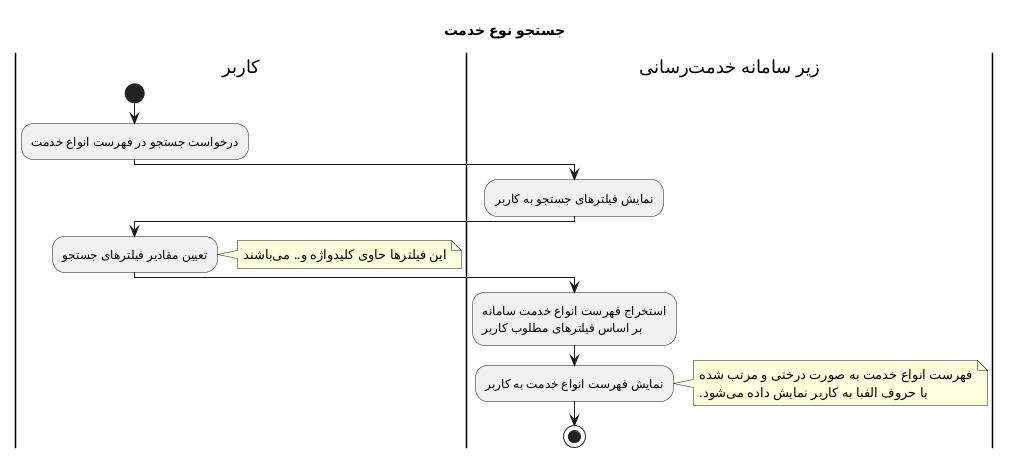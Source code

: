 @startuml SearchSpecialities
Title جستجو نوع خدمت
|کاربر|
start
:درخواست جستجو در فهرست انواع خدمت;
|زیر سامانه خدمت‌رسانی|
:نمایش فیلتر‌های جستجو به کاربر;
|کاربر|
:تعیین مقادیر فیلتر‌های جستجو;
note right: این فیلتر‌ها حاوی کلید‌واژه و.. می‌باشند 
|زیر سامانه خدمت‌رسانی|
:استخراج فهرست انواع خدمت سامانه\nبر اساس فیلتر‌های مطلوب کاربر;
:نمایش فهرست انواع خدمت به کاربر;
note right: فهرست انواع خدمت به صورت درختی و مرتب شده\nبا حروف الفبا به کاربر نمایش داده می‌شود.
stop
@enduml